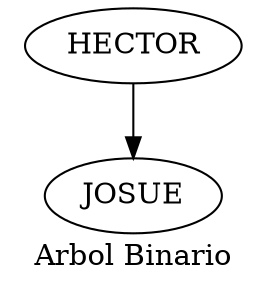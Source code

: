 digraph arbol
{
rankdir=TB;
nodoHECTOR[ label = "HECTOR"]; 
nodoHECTOR->nodoJOSUE
nodoJOSUE[ label = "JOSUE"]; 
label = " Arbol Binario " 
}
